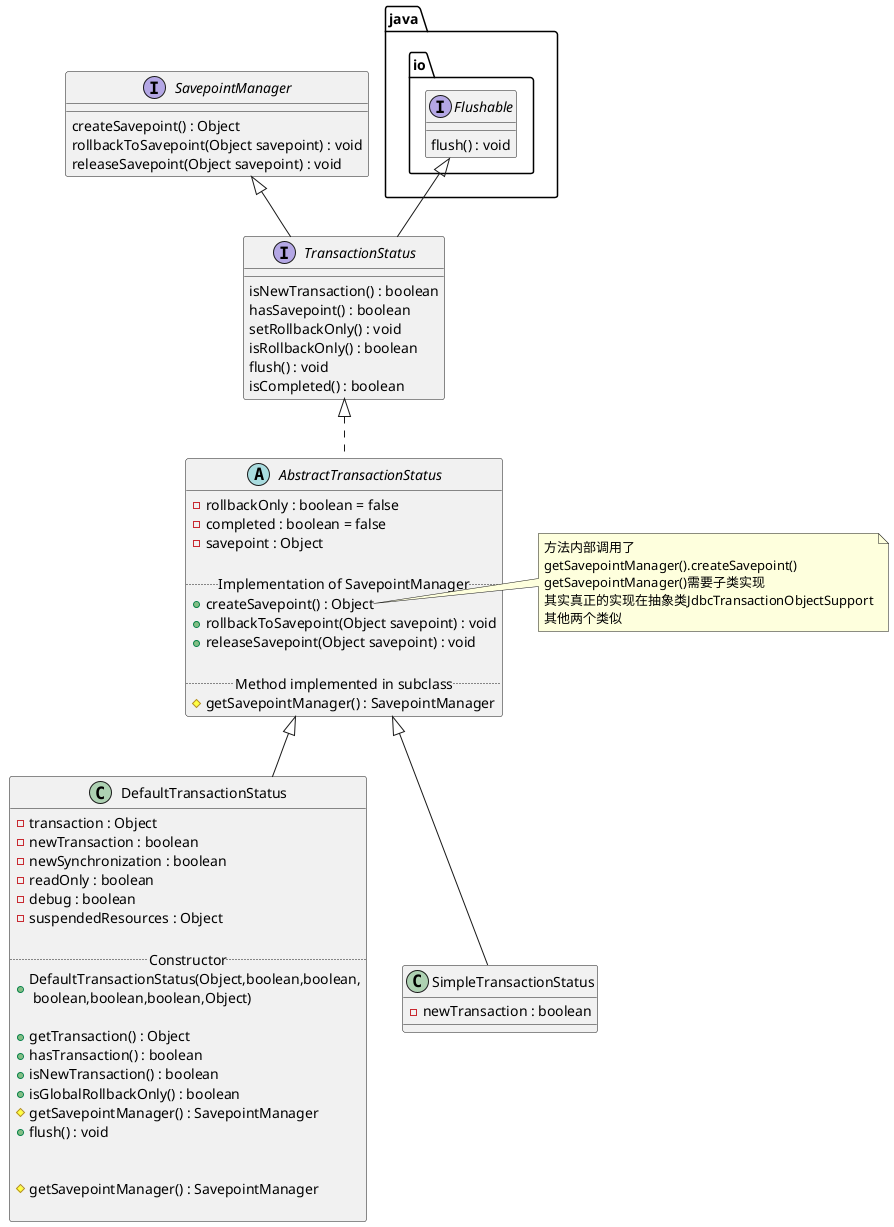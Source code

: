 @startuml
interface java.io.Flushable {
   flush() : void
}

interface SavepointManager {
    createSavepoint() : Object
    rollbackToSavepoint(Object savepoint) : void
    releaseSavepoint(Object savepoint) : void
}

interface TransactionStatus extends SavepointManager, java.io.Flushable {
    isNewTransaction() : boolean
    hasSavepoint() : boolean
    setRollbackOnly() : void
    isRollbackOnly() : boolean
    flush() : void
    isCompleted() : boolean
}

abstract class AbstractTransactionStatus implements TransactionStatus {
    - rollbackOnly : boolean = false
    - completed : boolean = false
    - savepoint : Object

    .. Implementation of SavepointManager ..
    + createSavepoint() : Object
    + rollbackToSavepoint(Object savepoint) : void
    + releaseSavepoint(Object savepoint) : void

    .. Method implemented in subclass..
    # getSavepointManager() : SavepointManager
}

note right of AbstractTransactionStatus::createSavepoint
方法内部调用了
getSavepointManager().createSavepoint()
getSavepointManager()需要子类实现
其实真正的实现在抽象类JdbcTransactionObjectSupport
其他两个类似
end note

class DefaultTransactionStatus extends AbstractTransactionStatus {
    - transaction : Object
    - newTransaction : boolean
    - newSynchronization : boolean
    - readOnly : boolean
    - debug : boolean
    - suspendedResources : Object

    .. Constructor ..
    + DefaultTransactionStatus(Object,boolean,boolean,\n boolean,boolean,boolean,Object)

    + getTransaction() : Object
    + hasTransaction() : boolean
    + isNewTransaction() : boolean
    + isGlobalRollbackOnly() : boolean
    # getSavepointManager() : SavepointManager
    + flush() : void


    # getSavepointManager() : SavepointManager

}

class SimpleTransactionStatus extends AbstractTransactionStatus {
    - newTransaction : boolean
}


@enduml